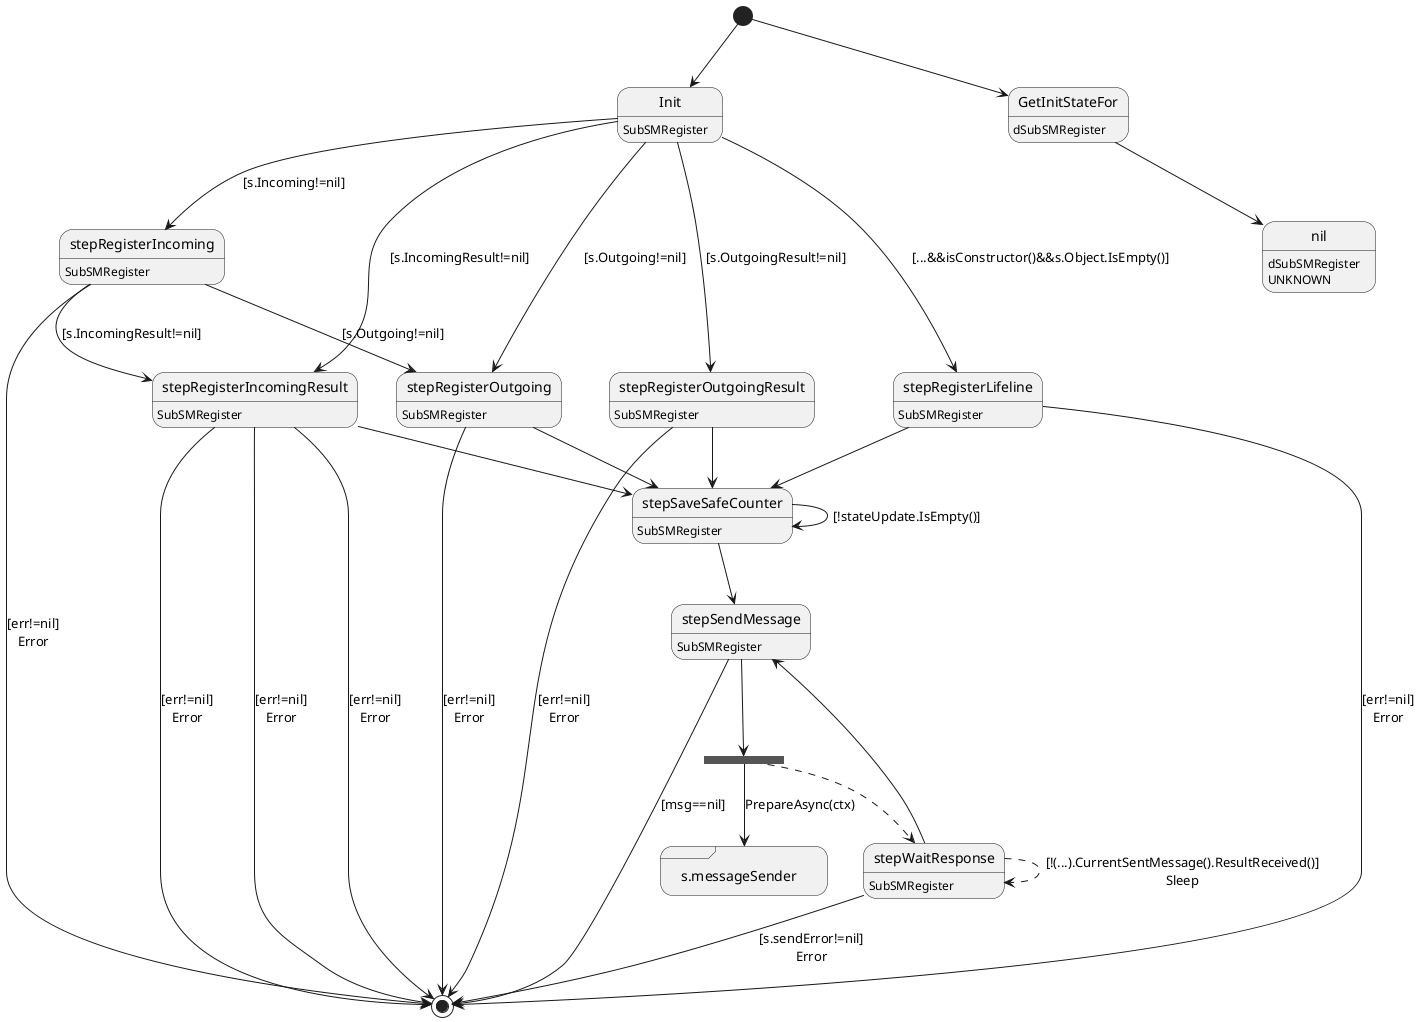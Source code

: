 @startuml
state "Init" as T01_S001
T01_S001 : SubSMRegister
[*] --> T01_S001
T01_S001 --> T01_S002 : [...&&isConstructor()&&s.Object.IsEmpty()]
T01_S001 --> T01_S003 : [s.Incoming!=nil]
T01_S001 --> T01_S005 : [s.OutgoingResult!=nil]
T01_S001 --> T01_S004 : [s.Outgoing!=nil]
T01_S001 --> T01_S006 : [s.IncomingResult!=nil]
state "s.messageSender" as T01_S009 <<sdlreceive>>
state "stepRegisterIncoming" as T01_S003
T01_S003 : SubSMRegister
T01_S003 --> [*] : [err!=nil]\nError
T01_S003 --> T01_S004 : [s.Outgoing!=nil]
T01_S003 --> T01_S006 : [s.IncomingResult!=nil]
state "stepRegisterIncomingResult" as T01_S006
T01_S006 : SubSMRegister
T01_S006 --> [*] : [err!=nil]\nError
T01_S006 --> [*] : [err!=nil]\nError
T01_S006 --> [*] : [err!=nil]\nError
T01_S006 --> T01_S007
state "stepRegisterLifeline" as T01_S002
T01_S002 : SubSMRegister
T01_S002 --> [*] : [err!=nil]\nError
T01_S002 --> T01_S007
state "stepRegisterOutgoing" as T01_S004
T01_S004 : SubSMRegister
T01_S004 --> [*] : [err!=nil]\nError
T01_S004 --> T01_S007
state "stepRegisterOutgoingResult" as T01_S005
T01_S005 : SubSMRegister
T01_S005 --> [*] : [err!=nil]\nError
T01_S005 --> T01_S007
state "stepSaveSafeCounter" as T01_S007
T01_S007 : SubSMRegister
T01_S007 --> T01_S007 : [!stateUpdate.IsEmpty()]
T01_S007 --> T01_S008
state "stepSendMessage" as T01_S008
T01_S008 : SubSMRegister
T01_S008 --> [*] : [msg==nil]
state T01_U001 <<fork>>
T01_S008 --> T01_U001
T01_U001 --> T01_S009 : PrepareAsync(ctx)
T01_U001 --[dashed]> T01_S010
state "stepWaitResponse" as T01_S010
T01_S010 : SubSMRegister
T01_S010 --> [*] : [s.sendError!=nil]\nError
T01_S010 --[dashed]> T01_S010 : [!(...).CurrentSentMessage().ResultReceived()]\nSleep
T01_S010 --> T01_S008
state "GetInitStateFor" as T00_S001
T00_S001 : dSubSMRegister
[*] --> T00_S001
state "nil" as T00_U002
T00_U002 : dSubSMRegister
T00_U002 : UNKNOWN 
T00_S001 --> T00_U002
@enduml
